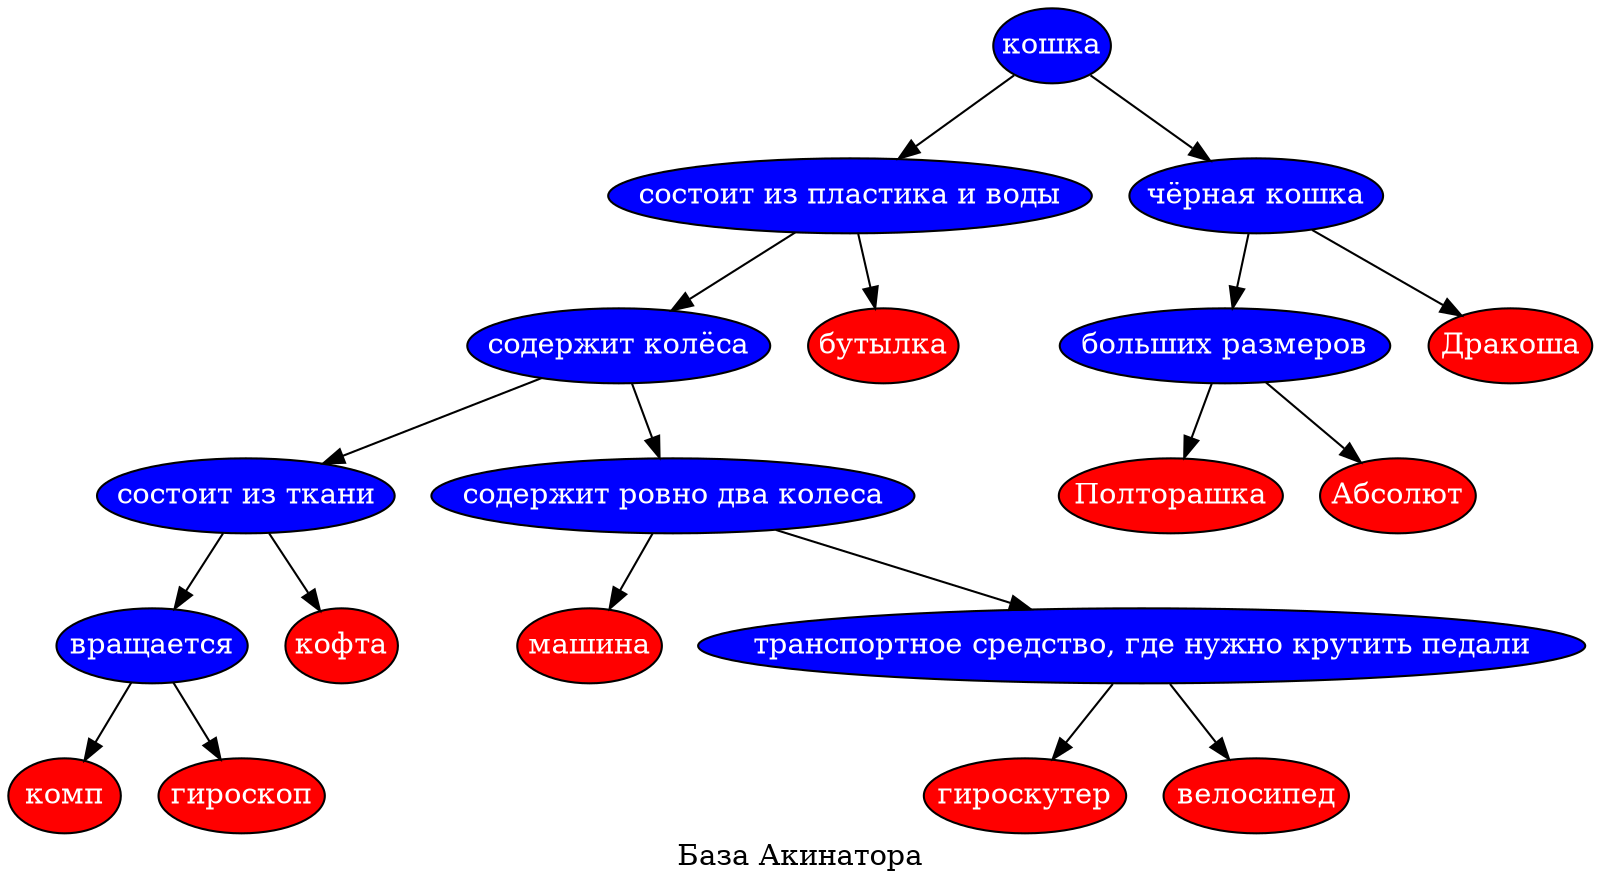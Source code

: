 digraph binary_tree {
  node [shape = "circle", style = "filled", fillcolor = "blue", fontcolor = "#FFFFFF", margin = "0.01"];
  rankdir = "TB";

  label = "База Акинатора";
  "кошка" [shape = "ellipse", label = "кошка"];
  "кошка"->"состоит из пластика и воды";
  "состоит из пластика и воды" [shape = "ellipse", label = "состоит из пластика и воды"];
  "состоит из пластика и воды"->"содержит колёса";
  "содержит колёса" [shape = "ellipse", label = "содержит колёса"];
  "содержит колёса"->"состоит из ткани";
  "состоит из ткани" [shape = "ellipse", label = "состоит из ткани"];
  "состоит из ткани"->"вращается";
  "вращается" [shape = "ellipse", label = "вращается"];
  "вращается"->"комп";
  "комп" [shape = "ellipse", fillcolor = "red", label = "комп"];
  "вращается"->"гироскоп";
  "гироскоп" [shape = "ellipse", fillcolor = "red", label = "гироскоп"];
  "состоит из ткани"->"кофта";
  "кофта" [shape = "ellipse", fillcolor = "red", label = "кофта"];
  "содержит колёса"->"содержит ровно два колеса";
  "содержит ровно два колеса" [shape = "ellipse", label = "содержит ровно два колеса"];
  "содержит ровно два колеса"->"машина";
  "машина" [shape = "ellipse", fillcolor = "red", label = "машина"];
  "содержит ровно два колеса"->"транспортное средство, где нужно крутить педали";
  "транспортное средство, где нужно крутить педали" [shape = "ellipse", label = "транспортное средство, где нужно крутить педали"];
  "транспортное средство, где нужно крутить педали"->"гироскутер";
  "гироскутер" [shape = "ellipse", fillcolor = "red", label = "гироскутер"];
  "транспортное средство, где нужно крутить педали"->"велосипед";
  "велосипед" [shape = "ellipse", fillcolor = "red", label = "велосипед"];
  "состоит из пластика и воды"->"бутылка";
  "бутылка" [shape = "ellipse", fillcolor = "red", label = "бутылка"];
  "кошка"->"чёрная кошка";
  "чёрная кошка" [shape = "ellipse", label = "чёрная кошка"];
  "чёрная кошка"->"больших размеров";
  "больших размеров" [shape = "ellipse", label = "больших размеров"];
  "больших размеров"->"Полторашка";
  "Полторашка" [shape = "ellipse", fillcolor = "red", label = "Полторашка"];
  "больших размеров"->"Абсолют";
  "Абсолют" [shape = "ellipse", fillcolor = "red", label = "Абсолют"];
  "чёрная кошка"->"Дракоша";
  "Дракоша" [shape = "ellipse", fillcolor = "red", label = "Дракоша"];
}